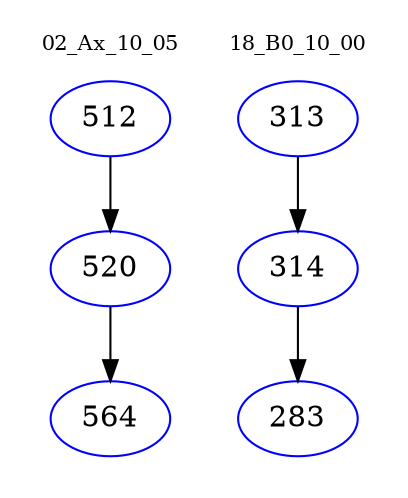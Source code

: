 digraph{
subgraph cluster_0 {
color = white
label = "02_Ax_10_05";
fontsize=10;
T0_512 [label="512", color="blue"]
T0_512 -> T0_520 [color="black"]
T0_520 [label="520", color="blue"]
T0_520 -> T0_564 [color="black"]
T0_564 [label="564", color="blue"]
}
subgraph cluster_1 {
color = white
label = "18_B0_10_00";
fontsize=10;
T1_313 [label="313", color="blue"]
T1_313 -> T1_314 [color="black"]
T1_314 [label="314", color="blue"]
T1_314 -> T1_283 [color="black"]
T1_283 [label="283", color="blue"]
}
}

